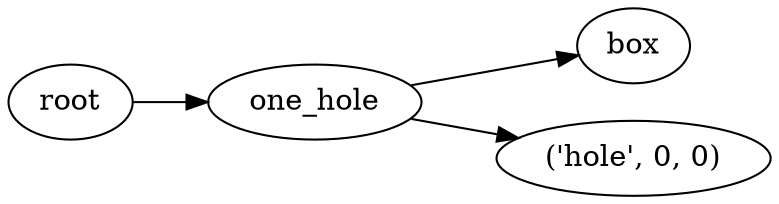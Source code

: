 digraph one_hole {
	graph [rankdir=LR]
	root_242 [label=root href="javascript:s=&quot;\(\)\nNone&quot;; console.log(s); alert(s);"]
	one_hole_243 [label=one_hole href="javascript:s=&quot;\(&#x27;one_hole&#x27;,\)\nSimpleGridBox&quot;; console.log(s); alert(s);" tooltip=SimpleGridBox]
	box_244 [label=box href="javascript:s=&quot;\(&#x27;one_hole&#x27;,\ &#x27;box&#x27;\)\nBox&quot;; console.log(s); alert(s);" tooltip=Box]
	hole_245 [label="\('hole',\ 0,\ 0\)" href="javascript:s=&quot;\(&#x27;one_hole&#x27;,\ \(&#x27;hole&#x27;,\ 0,\ 0\)\)\nBox&quot;; console.log(s); alert(s);" tooltip=Box]
	root_242 -> one_hole_243
	one_hole_243 -> box_244
	one_hole_243 -> hole_245
}
